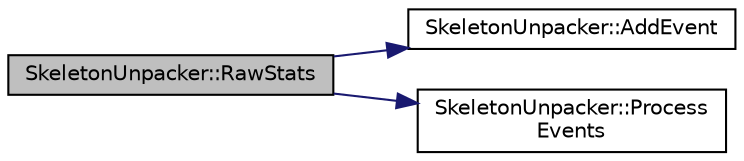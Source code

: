 digraph "SkeletonUnpacker::RawStats"
{
  edge [fontname="Helvetica",fontsize="10",labelfontname="Helvetica",labelfontsize="10"];
  node [fontname="Helvetica",fontsize="10",shape=record];
  rankdir="LR";
  Node1 [label="SkeletonUnpacker::RawStats",height=0.2,width=0.4,color="black", fillcolor="grey75", style="filled", fontcolor="black"];
  Node1 -> Node2 [color="midnightblue",fontsize="10",style="solid",fontname="Helvetica"];
  Node2 [label="SkeletonUnpacker::AddEvent",height=0.2,width=0.4,color="black", fillcolor="white", style="filled",URL="$d7/de2/class_skeleton_unpacker.html#ade3903b507b7196b28d1ff1ace3a54eb"];
  Node1 -> Node3 [color="midnightblue",fontsize="10",style="solid",fontname="Helvetica"];
  Node3 [label="SkeletonUnpacker::Process\lEvents",height=0.2,width=0.4,color="black", fillcolor="white", style="filled",URL="$d7/de2/class_skeleton_unpacker.html#a0cc81d7428915a878cbef851c1e5f781"];
}
